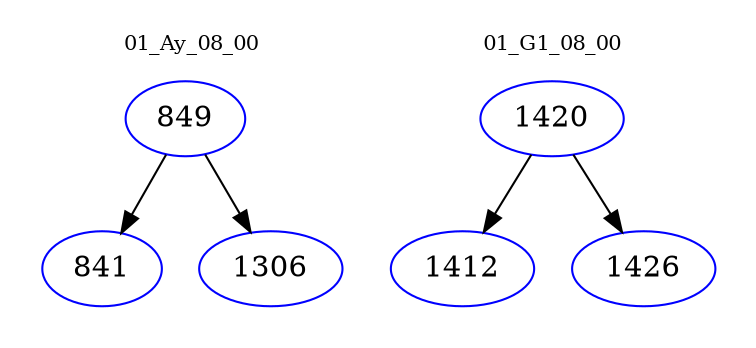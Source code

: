 digraph{
subgraph cluster_0 {
color = white
label = "01_Ay_08_00";
fontsize=10;
T0_849 [label="849", color="blue"]
T0_849 -> T0_841 [color="black"]
T0_841 [label="841", color="blue"]
T0_849 -> T0_1306 [color="black"]
T0_1306 [label="1306", color="blue"]
}
subgraph cluster_1 {
color = white
label = "01_G1_08_00";
fontsize=10;
T1_1420 [label="1420", color="blue"]
T1_1420 -> T1_1412 [color="black"]
T1_1412 [label="1412", color="blue"]
T1_1420 -> T1_1426 [color="black"]
T1_1426 [label="1426", color="blue"]
}
}
